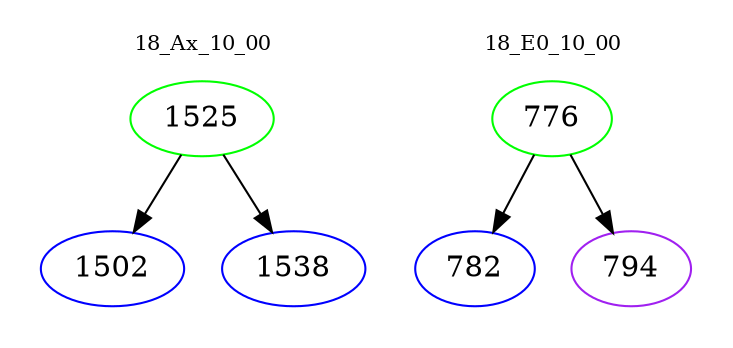 digraph{
subgraph cluster_0 {
color = white
label = "18_Ax_10_00";
fontsize=10;
T0_1525 [label="1525", color="green"]
T0_1525 -> T0_1502 [color="black"]
T0_1502 [label="1502", color="blue"]
T0_1525 -> T0_1538 [color="black"]
T0_1538 [label="1538", color="blue"]
}
subgraph cluster_1 {
color = white
label = "18_E0_10_00";
fontsize=10;
T1_776 [label="776", color="green"]
T1_776 -> T1_782 [color="black"]
T1_782 [label="782", color="blue"]
T1_776 -> T1_794 [color="black"]
T1_794 [label="794", color="purple"]
}
}
